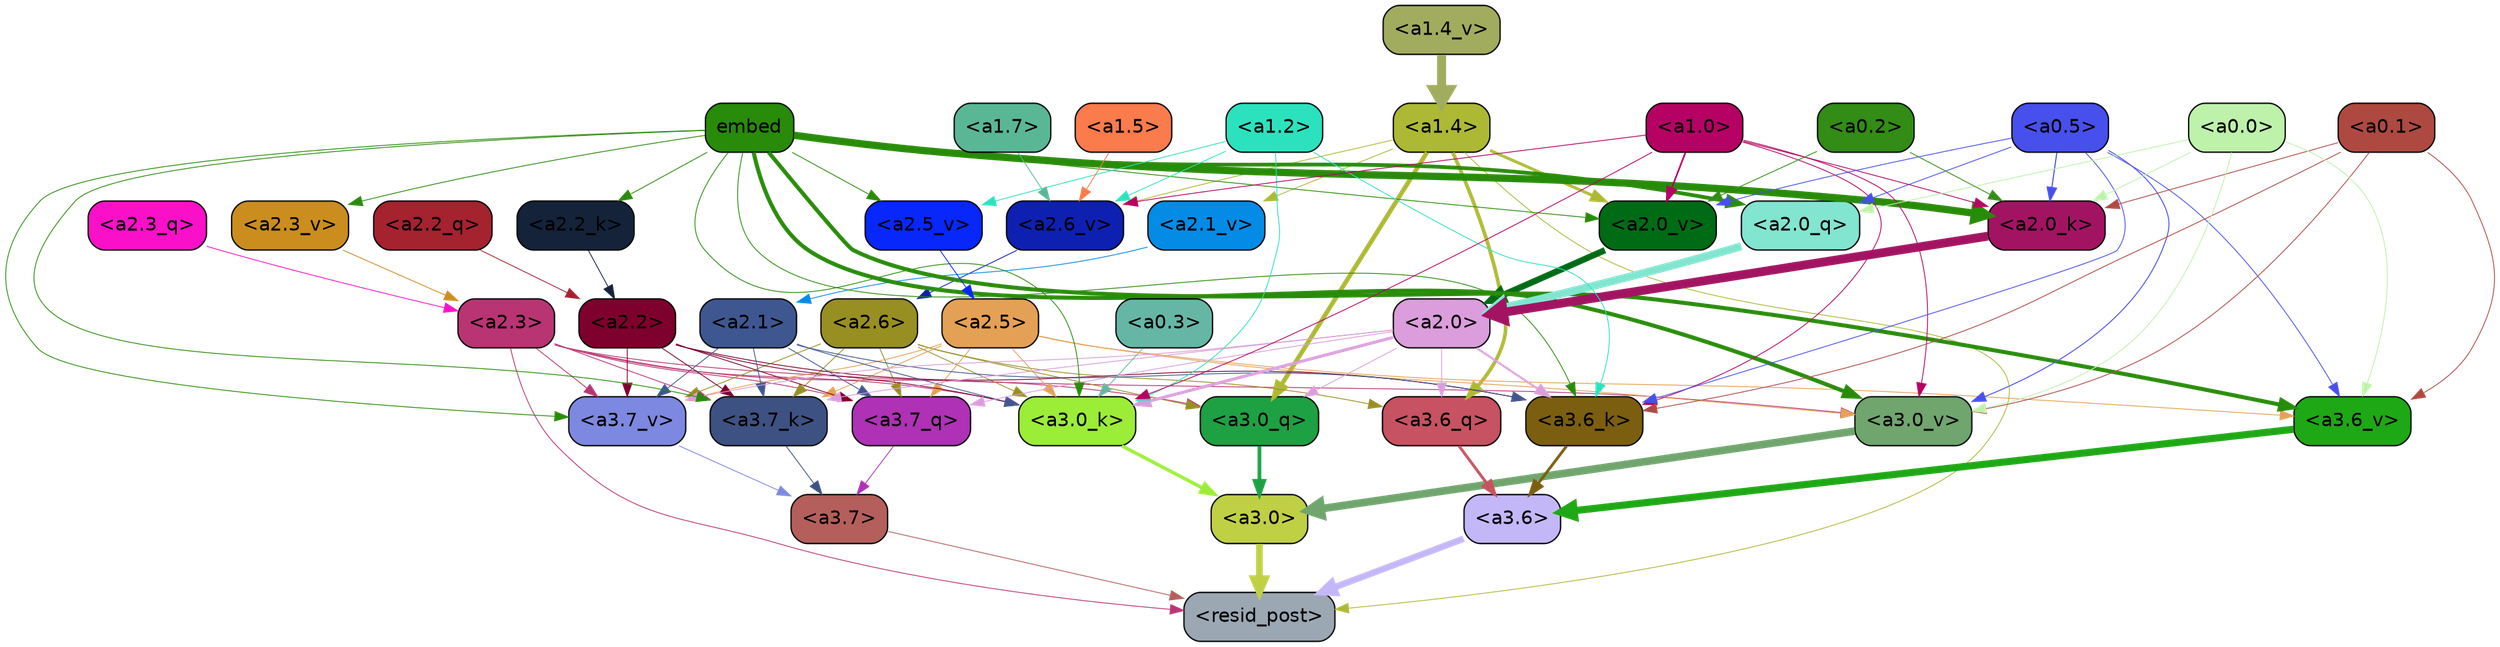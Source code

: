 strict digraph "" {
	graph [bgcolor=transparent,
		layout=dot,
		overlap=false,
		splines=true
	];
	"<a3.7>"	[color=black,
		fillcolor="#b45f5b",
		fontname=Helvetica,
		shape=box,
		style="filled, rounded"];
	"<resid_post>"	[color=black,
		fillcolor="#9ba7b3",
		fontname=Helvetica,
		shape=box,
		style="filled, rounded"];
	"<a3.7>" -> "<resid_post>"	[color="#b45f5b",
		penwidth=0.6];
	"<a3.6>"	[color=black,
		fillcolor="#c4b7f8",
		fontname=Helvetica,
		shape=box,
		style="filled, rounded"];
	"<a3.6>" -> "<resid_post>"	[color="#c4b7f8",
		penwidth=4.751612067222595];
	"<a3.0>"	[color=black,
		fillcolor="#bfd045",
		fontname=Helvetica,
		shape=box,
		style="filled, rounded"];
	"<a3.0>" -> "<resid_post>"	[color="#bfd045",
		penwidth=4.884142994880676];
	"<a2.3>"	[color=black,
		fillcolor="#b93472",
		fontname=Helvetica,
		shape=box,
		style="filled, rounded"];
	"<a2.3>" -> "<resid_post>"	[color="#b93472",
		penwidth=0.6];
	"<a3.7_q>"	[color=black,
		fillcolor="#af31b5",
		fontname=Helvetica,
		shape=box,
		style="filled, rounded"];
	"<a2.3>" -> "<a3.7_q>"	[color="#b93472",
		penwidth=0.6];
	"<a3.0_q>"	[color=black,
		fillcolor="#1ea142",
		fontname=Helvetica,
		shape=box,
		style="filled, rounded"];
	"<a2.3>" -> "<a3.0_q>"	[color="#b93472",
		penwidth=0.6];
	"<a3.7_k>"	[color=black,
		fillcolor="#3e5183",
		fontname=Helvetica,
		shape=box,
		style="filled, rounded"];
	"<a2.3>" -> "<a3.7_k>"	[color="#b93472",
		penwidth=0.6];
	"<a3.0_k>"	[color=black,
		fillcolor="#9bed38",
		fontname=Helvetica,
		shape=box,
		style="filled, rounded"];
	"<a2.3>" -> "<a3.0_k>"	[color="#b93472",
		penwidth=0.6];
	"<a3.7_v>"	[color=black,
		fillcolor="#7d88e0",
		fontname=Helvetica,
		shape=box,
		style="filled, rounded"];
	"<a2.3>" -> "<a3.7_v>"	[color="#b93472",
		penwidth=0.6];
	"<a3.0_v>"	[color=black,
		fillcolor="#70a56e",
		fontname=Helvetica,
		shape=box,
		style="filled, rounded"];
	"<a2.3>" -> "<a3.0_v>"	[color="#b93472",
		penwidth=0.6];
	"<a1.4>"	[color=black,
		fillcolor="#adb934",
		fontname=Helvetica,
		shape=box,
		style="filled, rounded"];
	"<a1.4>" -> "<resid_post>"	[color="#adb934",
		penwidth=0.6];
	"<a3.6_q>"	[color=black,
		fillcolor="#c75261",
		fontname=Helvetica,
		shape=box,
		style="filled, rounded"];
	"<a1.4>" -> "<a3.6_q>"	[color="#adb934",
		penwidth=2.6469622254371643];
	"<a1.4>" -> "<a3.0_q>"	[color="#adb934",
		penwidth=3.3040847778320312];
	"<a2.6_v>"	[color=black,
		fillcolor="#0d20b1",
		fontname=Helvetica,
		shape=box,
		style="filled, rounded"];
	"<a1.4>" -> "<a2.6_v>"	[color="#adb934",
		penwidth=0.6];
	"<a2.1_v>"	[color=black,
		fillcolor="#038be6",
		fontname=Helvetica,
		shape=box,
		style="filled, rounded"];
	"<a1.4>" -> "<a2.1_v>"	[color="#adb934",
		penwidth=0.6];
	"<a2.0_v>"	[color=black,
		fillcolor="#006b15",
		fontname=Helvetica,
		shape=box,
		style="filled, rounded"];
	"<a1.4>" -> "<a2.0_v>"	[color="#adb934",
		penwidth=2.1286070346832275];
	"<a3.7_q>" -> "<a3.7>"	[color="#af31b5",
		penwidth=0.6];
	"<a3.6_q>" -> "<a3.6>"	[color="#c75261",
		penwidth=2.091020345687866];
	"<a3.0_q>" -> "<a3.0>"	[color="#1ea142",
		penwidth=2.7421876192092896];
	"<a3.7_k>" -> "<a3.7>"	[color="#3e5183",
		penwidth=0.6];
	"<a3.6_k>"	[color=black,
		fillcolor="#7c5e10",
		fontname=Helvetica,
		shape=box,
		style="filled, rounded"];
	"<a3.6_k>" -> "<a3.6>"	[color="#7c5e10",
		penwidth=2.048597991466522];
	"<a3.0_k>" -> "<a3.0>"	[color="#9bed38",
		penwidth=2.476402521133423];
	"<a3.7_v>" -> "<a3.7>"	[color="#7d88e0",
		penwidth=0.6];
	"<a3.6_v>"	[color=black,
		fillcolor="#1ea815",
		fontname=Helvetica,
		shape=box,
		style="filled, rounded"];
	"<a3.6_v>" -> "<a3.6>"	[color="#1ea815",
		penwidth=5.2550448179244995];
	"<a3.0_v>" -> "<a3.0>"	[color="#70a56e",
		penwidth=5.652270674705505];
	"<a2.6>"	[color=black,
		fillcolor="#988f22",
		fontname=Helvetica,
		shape=box,
		style="filled, rounded"];
	"<a2.6>" -> "<a3.7_q>"	[color="#988f22",
		penwidth=0.6];
	"<a2.6>" -> "<a3.6_q>"	[color="#988f22",
		penwidth=0.6];
	"<a2.6>" -> "<a3.0_q>"	[color="#988f22",
		penwidth=0.6];
	"<a2.6>" -> "<a3.7_k>"	[color="#988f22",
		penwidth=0.6];
	"<a2.6>" -> "<a3.0_k>"	[color="#988f22",
		penwidth=0.6];
	"<a2.6>" -> "<a3.7_v>"	[color="#988f22",
		penwidth=0.6];
	"<a2.5>"	[color=black,
		fillcolor="#e4a155",
		fontname=Helvetica,
		shape=box,
		style="filled, rounded"];
	"<a2.5>" -> "<a3.7_q>"	[color="#e4a155",
		penwidth=0.6];
	"<a2.5>" -> "<a3.7_k>"	[color="#e4a155",
		penwidth=0.6];
	"<a2.5>" -> "<a3.0_k>"	[color="#e4a155",
		penwidth=0.6];
	"<a2.5>" -> "<a3.7_v>"	[color="#e4a155",
		penwidth=0.6];
	"<a2.5>" -> "<a3.6_v>"	[color="#e4a155",
		penwidth=0.6];
	"<a2.5>" -> "<a3.0_v>"	[color="#e4a155",
		penwidth=0.6];
	"<a2.2>"	[color=black,
		fillcolor="#7e002c",
		fontname=Helvetica,
		shape=box,
		style="filled, rounded"];
	"<a2.2>" -> "<a3.7_q>"	[color="#7e002c",
		penwidth=0.6];
	"<a2.2>" -> "<a3.7_k>"	[color="#7e002c",
		penwidth=0.6];
	"<a2.2>" -> "<a3.6_k>"	[color="#7e002c",
		penwidth=0.6];
	"<a2.2>" -> "<a3.0_k>"	[color="#7e002c",
		penwidth=0.6];
	"<a2.2>" -> "<a3.7_v>"	[color="#7e002c",
		penwidth=0.6];
	"<a2.1>"	[color=black,
		fillcolor="#3f5790",
		fontname=Helvetica,
		shape=box,
		style="filled, rounded"];
	"<a2.1>" -> "<a3.7_q>"	[color="#3f5790",
		penwidth=0.6];
	"<a2.1>" -> "<a3.7_k>"	[color="#3f5790",
		penwidth=0.6];
	"<a2.1>" -> "<a3.6_k>"	[color="#3f5790",
		penwidth=0.6];
	"<a2.1>" -> "<a3.0_k>"	[color="#3f5790",
		penwidth=0.6];
	"<a2.1>" -> "<a3.7_v>"	[color="#3f5790",
		penwidth=0.6];
	"<a2.0>"	[color=black,
		fillcolor="#db9ddb",
		fontname=Helvetica,
		shape=box,
		style="filled, rounded"];
	"<a2.0>" -> "<a3.7_q>"	[color="#db9ddb",
		penwidth=0.6];
	"<a2.0>" -> "<a3.6_q>"	[color="#db9ddb",
		penwidth=0.6];
	"<a2.0>" -> "<a3.0_q>"	[color="#db9ddb",
		penwidth=0.6];
	"<a2.0>" -> "<a3.7_k>"	[color="#db9ddb",
		penwidth=0.6];
	"<a2.0>" -> "<a3.6_k>"	[color="#db9ddb",
		penwidth=1.4757367372512817];
	"<a2.0>" -> "<a3.0_k>"	[color="#db9ddb",
		penwidth=2.2137351036071777];
	"<a2.0>" -> "<a3.7_v>"	[color="#db9ddb",
		penwidth=0.6];
	embed	[color=black,
		fillcolor="#288b09",
		fontname=Helvetica,
		shape=box,
		style="filled, rounded"];
	embed -> "<a3.7_k>"	[color="#288b09",
		penwidth=0.6];
	embed -> "<a3.6_k>"	[color="#288b09",
		penwidth=0.6];
	embed -> "<a3.0_k>"	[color="#288b09",
		penwidth=0.6];
	embed -> "<a3.7_v>"	[color="#288b09",
		penwidth=0.6];
	embed -> "<a3.6_v>"	[color="#288b09",
		penwidth=2.9582033157348633];
	embed -> "<a3.0_v>"	[color="#288b09",
		penwidth=2.972973108291626];
	"<a2.0_q>"	[color=black,
		fillcolor="#82e5d0",
		fontname=Helvetica,
		shape=box,
		style="filled, rounded"];
	embed -> "<a2.0_q>"	[color="#288b09",
		penwidth=2.7699792869389057];
	"<a2.2_k>"	[color=black,
		fillcolor="#14223a",
		fontname=Helvetica,
		shape=box,
		style="filled, rounded"];
	embed -> "<a2.2_k>"	[color="#288b09",
		penwidth=0.6];
	"<a2.0_k>"	[color=black,
		fillcolor="#a21462",
		fontname=Helvetica,
		shape=box,
		style="filled, rounded"];
	embed -> "<a2.0_k>"	[color="#288b09",
		penwidth=5.362775564193726];
	"<a2.5_v>"	[color=black,
		fillcolor="#0727fb",
		fontname=Helvetica,
		shape=box,
		style="filled, rounded"];
	embed -> "<a2.5_v>"	[color="#288b09",
		penwidth=0.6];
	"<a2.3_v>"	[color=black,
		fillcolor="#cb8d1d",
		fontname=Helvetica,
		shape=box,
		style="filled, rounded"];
	embed -> "<a2.3_v>"	[color="#288b09",
		penwidth=0.6];
	embed -> "<a2.0_v>"	[color="#288b09",
		penwidth=0.6];
	"<a1.2>"	[color=black,
		fillcolor="#2ce2be",
		fontname=Helvetica,
		shape=box,
		style="filled, rounded"];
	"<a1.2>" -> "<a3.6_k>"	[color="#2ce2be",
		penwidth=0.6];
	"<a1.2>" -> "<a3.0_k>"	[color="#2ce2be",
		penwidth=0.6];
	"<a1.2>" -> "<a2.6_v>"	[color="#2ce2be",
		penwidth=0.6];
	"<a1.2>" -> "<a2.5_v>"	[color="#2ce2be",
		penwidth=0.6];
	"<a1.0>"	[color=black,
		fillcolor="#b60164",
		fontname=Helvetica,
		shape=box,
		style="filled, rounded"];
	"<a1.0>" -> "<a3.6_k>"	[color="#b60164",
		penwidth=0.6];
	"<a1.0>" -> "<a3.0_k>"	[color="#b60164",
		penwidth=0.6];
	"<a1.0>" -> "<a3.0_v>"	[color="#b60164",
		penwidth=0.6];
	"<a1.0>" -> "<a2.0_k>"	[color="#b60164",
		penwidth=0.6];
	"<a1.0>" -> "<a2.6_v>"	[color="#b60164",
		penwidth=0.6];
	"<a1.0>" -> "<a2.0_v>"	[color="#b60164",
		penwidth=1.2240618467330933];
	"<a0.5>"	[color=black,
		fillcolor="#474fec",
		fontname=Helvetica,
		shape=box,
		style="filled, rounded"];
	"<a0.5>" -> "<a3.6_k>"	[color="#474fec",
		penwidth=0.6];
	"<a0.5>" -> "<a3.6_v>"	[color="#474fec",
		penwidth=0.6];
	"<a0.5>" -> "<a3.0_v>"	[color="#474fec",
		penwidth=0.6790935099124908];
	"<a0.5>" -> "<a2.0_q>"	[color="#474fec",
		penwidth=0.6];
	"<a0.5>" -> "<a2.0_k>"	[color="#474fec",
		penwidth=0.7897988557815552];
	"<a0.5>" -> "<a2.0_v>"	[color="#474fec",
		penwidth=0.6];
	"<a0.1>"	[color=black,
		fillcolor="#ae4941",
		fontname=Helvetica,
		shape=box,
		style="filled, rounded"];
	"<a0.1>" -> "<a3.6_k>"	[color="#ae4941",
		penwidth=0.6];
	"<a0.1>" -> "<a3.6_v>"	[color="#ae4941",
		penwidth=0.6];
	"<a0.1>" -> "<a3.0_v>"	[color="#ae4941",
		penwidth=0.6];
	"<a0.1>" -> "<a2.0_k>"	[color="#ae4941",
		penwidth=0.6];
	"<a0.3>"	[color=black,
		fillcolor="#66b6a6",
		fontname=Helvetica,
		shape=box,
		style="filled, rounded"];
	"<a0.3>" -> "<a3.0_k>"	[color="#66b6a6",
		penwidth=0.6];
	"<a0.0>"	[color=black,
		fillcolor="#bef2ab",
		fontname=Helvetica,
		shape=box,
		style="filled, rounded"];
	"<a0.0>" -> "<a3.6_v>"	[color="#bef2ab",
		penwidth=0.6];
	"<a0.0>" -> "<a3.0_v>"	[color="#bef2ab",
		penwidth=0.6];
	"<a0.0>" -> "<a2.0_q>"	[color="#bef2ab",
		penwidth=0.6];
	"<a0.0>" -> "<a2.0_k>"	[color="#bef2ab",
		penwidth=0.6];
	"<a2.3_q>"	[color=black,
		fillcolor="#fb10c9",
		fontname=Helvetica,
		shape=box,
		style="filled, rounded"];
	"<a2.3_q>" -> "<a2.3>"	[color="#fb10c9",
		penwidth=0.6];
	"<a2.2_q>"	[color=black,
		fillcolor="#a5222f",
		fontname=Helvetica,
		shape=box,
		style="filled, rounded"];
	"<a2.2_q>" -> "<a2.2>"	[color="#a5222f",
		penwidth=0.6];
	"<a2.0_q>" -> "<a2.0>"	[color="#82e5d0",
		penwidth=5.819834470748901];
	"<a2.2_k>" -> "<a2.2>"	[color="#14223a",
		penwidth=0.6];
	"<a2.0_k>" -> "<a2.0>"	[color="#a21462",
		penwidth=6.470837593078613];
	"<a2.6_v>" -> "<a2.6>"	[color="#0d20b1",
		penwidth=0.6];
	"<a2.5_v>" -> "<a2.5>"	[color="#0727fb",
		penwidth=0.6];
	"<a2.3_v>" -> "<a2.3>"	[color="#cb8d1d",
		penwidth=0.6];
	"<a2.1_v>" -> "<a2.1>"	[color="#038be6",
		penwidth=0.6];
	"<a2.0_v>" -> "<a2.0>"	[color="#006b15",
		penwidth=4.5950857400894165];
	"<a0.2>"	[color=black,
		fillcolor="#328c15",
		fontname=Helvetica,
		shape=box,
		style="filled, rounded"];
	"<a0.2>" -> "<a2.0_k>"	[color="#328c15",
		penwidth=0.6];
	"<a0.2>" -> "<a2.0_v>"	[color="#328c15",
		penwidth=0.6];
	"<a1.7>"	[color=black,
		fillcolor="#5ab795",
		fontname=Helvetica,
		shape=box,
		style="filled, rounded"];
	"<a1.7>" -> "<a2.6_v>"	[color="#5ab795",
		penwidth=0.6];
	"<a1.5>"	[color=black,
		fillcolor="#fa7b4c",
		fontname=Helvetica,
		shape=box,
		style="filled, rounded"];
	"<a1.5>" -> "<a2.6_v>"	[color="#fa7b4c",
		penwidth=0.6];
	"<a1.4_v>"	[color=black,
		fillcolor="#a1ac5f",
		fontname=Helvetica,
		shape=box,
		style="filled, rounded"];
	"<a1.4_v>" -> "<a1.4>"	[color="#a1ac5f",
		penwidth=6.635385513305664];
}
